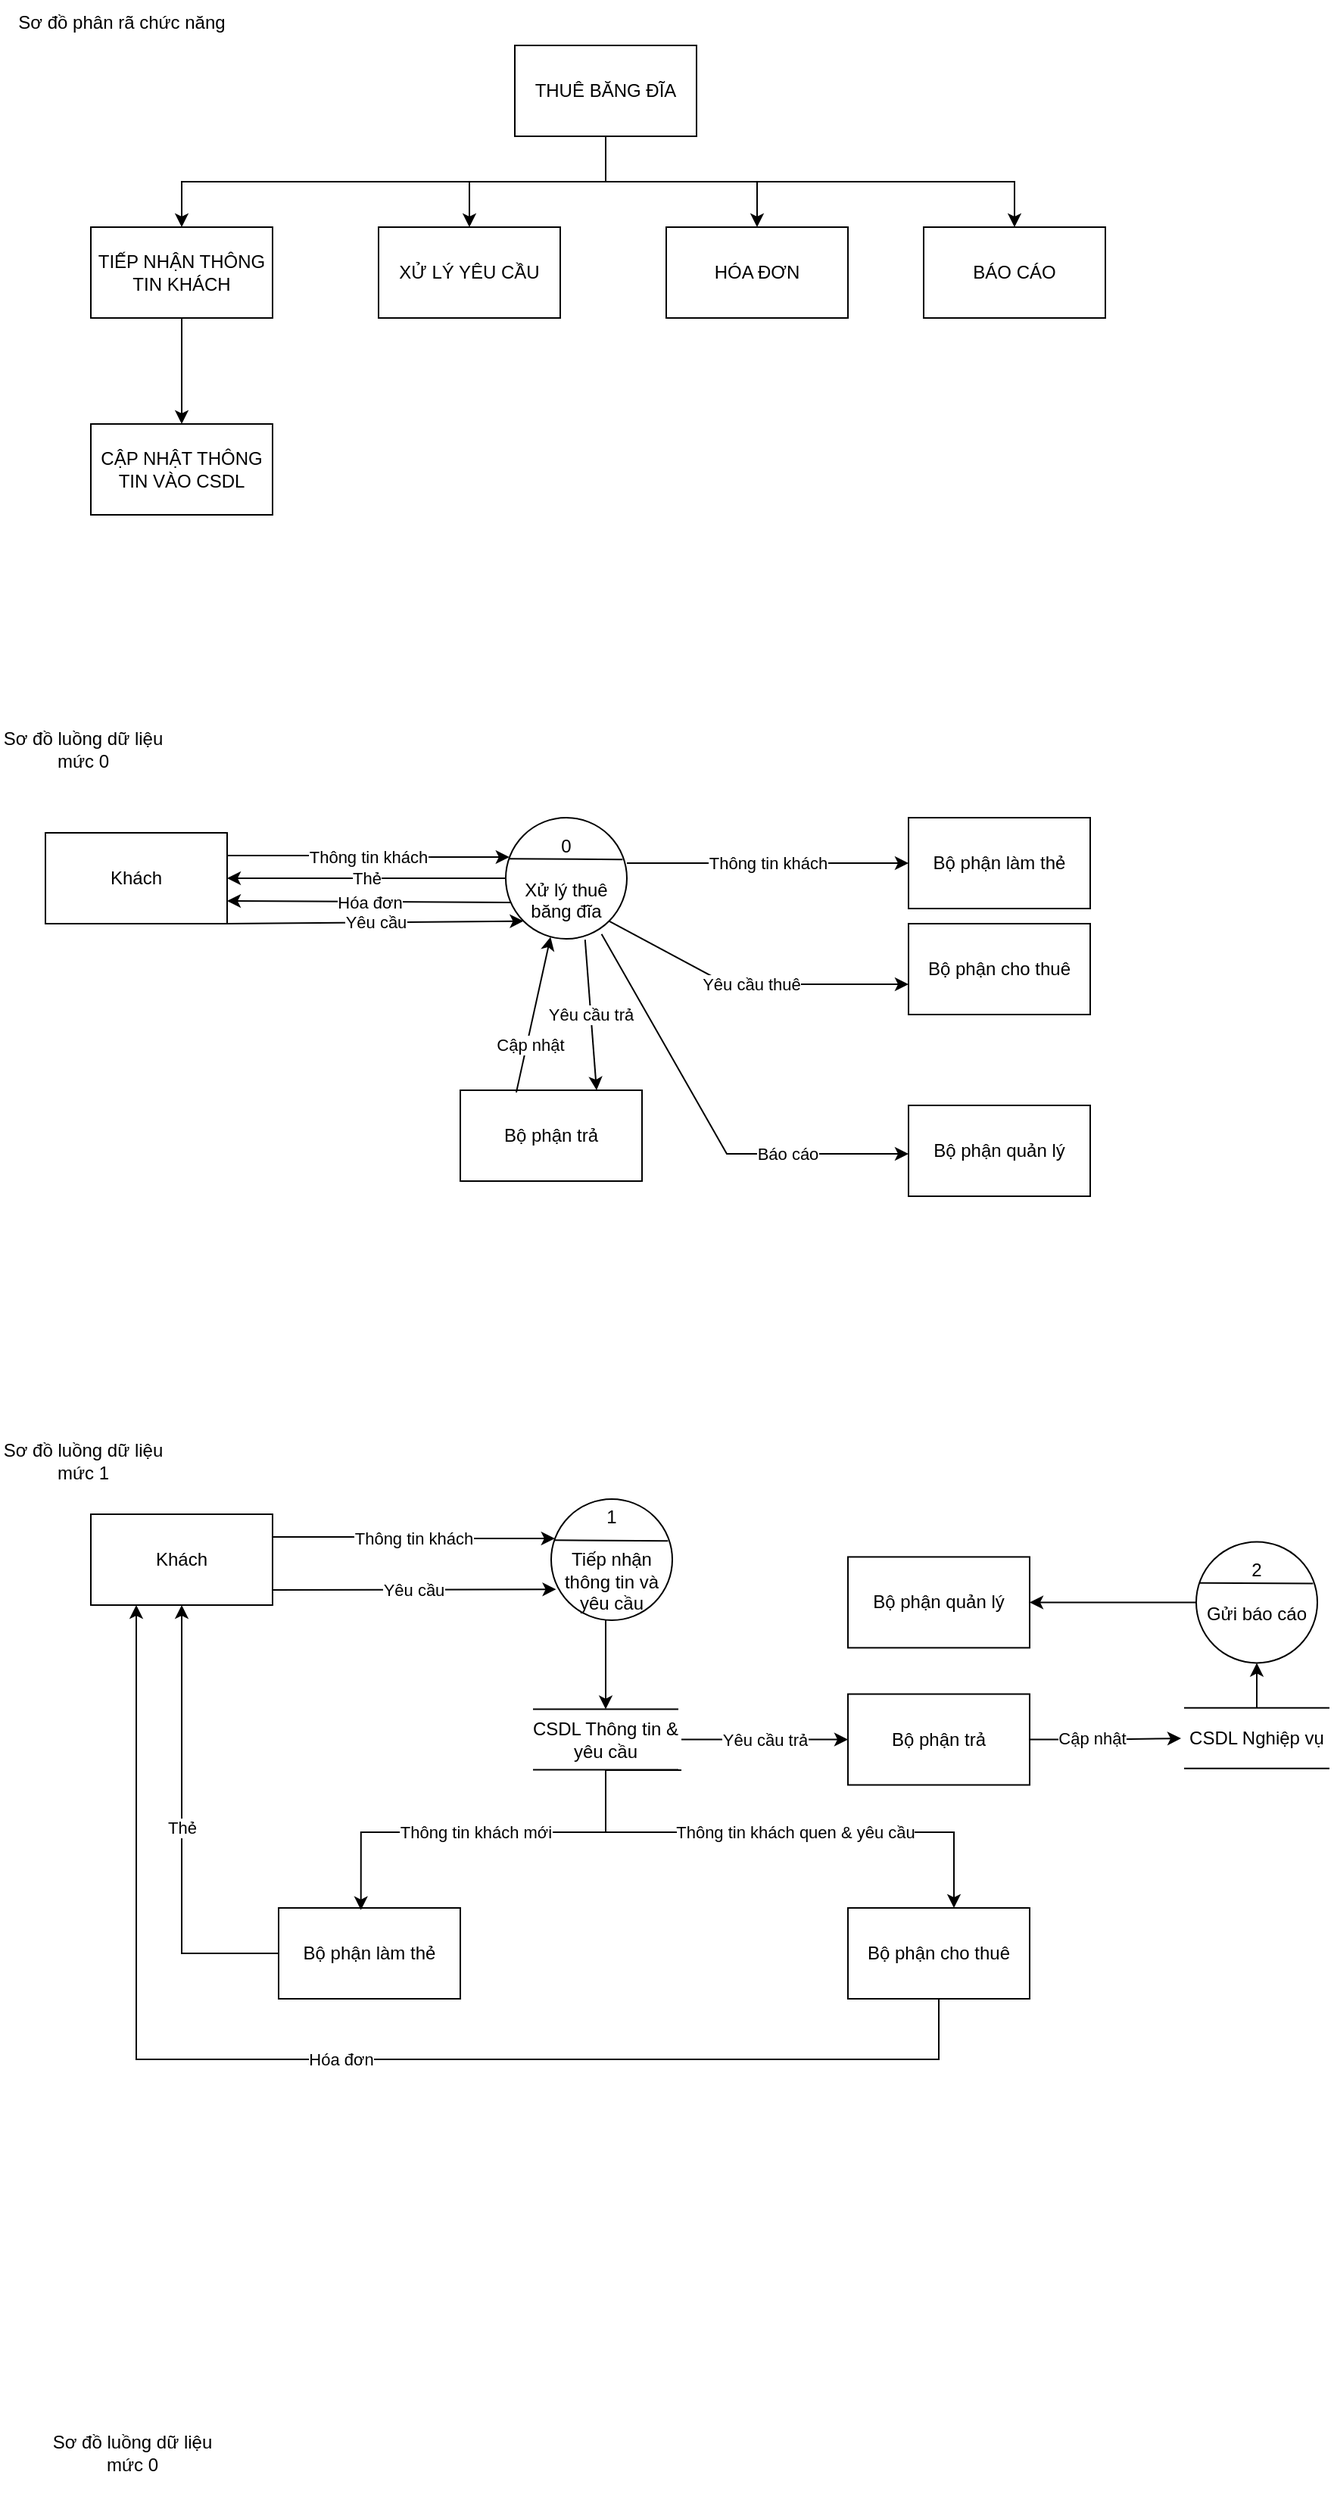 <mxfile version="21.1.8" type="github">
  <diagram name="Trang-1" id="5px7r3D4sKR2rN02WqdL">
    <mxGraphModel dx="880" dy="444" grid="1" gridSize="10" guides="1" tooltips="1" connect="1" arrows="1" fold="1" page="1" pageScale="1" pageWidth="827" pageHeight="1169" math="0" shadow="0">
      <root>
        <mxCell id="0" />
        <mxCell id="1" parent="0" />
        <mxCell id="nj3y7SZ-2xfffU_VGILr-15" style="edgeStyle=orthogonalEdgeStyle;rounded=0;orthogonalLoop=1;jettySize=auto;html=1;entryX=0.5;entryY=0;entryDx=0;entryDy=0;" parent="1" source="KOxQfJe9zlFX1MplgHy2-1" target="KOxQfJe9zlFX1MplgHy2-2" edge="1">
          <mxGeometry relative="1" as="geometry">
            <Array as="points">
              <mxPoint x="440" y="170" />
              <mxPoint x="160" y="170" />
            </Array>
          </mxGeometry>
        </mxCell>
        <mxCell id="nj3y7SZ-2xfffU_VGILr-16" style="edgeStyle=orthogonalEdgeStyle;rounded=0;orthogonalLoop=1;jettySize=auto;html=1;entryX=0.5;entryY=0;entryDx=0;entryDy=0;" parent="1" source="KOxQfJe9zlFX1MplgHy2-1" target="KOxQfJe9zlFX1MplgHy2-4" edge="1">
          <mxGeometry relative="1" as="geometry" />
        </mxCell>
        <mxCell id="nj3y7SZ-2xfffU_VGILr-17" style="edgeStyle=orthogonalEdgeStyle;rounded=0;orthogonalLoop=1;jettySize=auto;html=1;entryX=0.5;entryY=0;entryDx=0;entryDy=0;" parent="1" source="KOxQfJe9zlFX1MplgHy2-1" target="KOxQfJe9zlFX1MplgHy2-6" edge="1">
          <mxGeometry relative="1" as="geometry">
            <Array as="points">
              <mxPoint x="440" y="170" />
              <mxPoint x="710" y="170" />
            </Array>
          </mxGeometry>
        </mxCell>
        <mxCell id="nj3y7SZ-2xfffU_VGILr-18" style="edgeStyle=orthogonalEdgeStyle;rounded=0;orthogonalLoop=1;jettySize=auto;html=1;entryX=0.5;entryY=0;entryDx=0;entryDy=0;" parent="1" source="KOxQfJe9zlFX1MplgHy2-1" target="KOxQfJe9zlFX1MplgHy2-5" edge="1">
          <mxGeometry relative="1" as="geometry" />
        </mxCell>
        <mxCell id="KOxQfJe9zlFX1MplgHy2-1" value="THUÊ BĂNG ĐĨA" style="rounded=0;whiteSpace=wrap;html=1;" parent="1" vertex="1">
          <mxGeometry x="380" y="80" width="120" height="60" as="geometry" />
        </mxCell>
        <mxCell id="nj3y7SZ-2xfffU_VGILr-19" style="edgeStyle=orthogonalEdgeStyle;rounded=0;orthogonalLoop=1;jettySize=auto;html=1;" parent="1" source="KOxQfJe9zlFX1MplgHy2-2" target="KOxQfJe9zlFX1MplgHy2-3" edge="1">
          <mxGeometry relative="1" as="geometry" />
        </mxCell>
        <mxCell id="KOxQfJe9zlFX1MplgHy2-2" value="TIẾP NHẬN THÔNG TIN KHÁCH" style="rounded=0;whiteSpace=wrap;html=1;" parent="1" vertex="1">
          <mxGeometry x="100" y="200" width="120" height="60" as="geometry" />
        </mxCell>
        <mxCell id="KOxQfJe9zlFX1MplgHy2-3" value="CẬP NHẬT THÔNG TIN VÀO CSDL" style="rounded=0;whiteSpace=wrap;html=1;" parent="1" vertex="1">
          <mxGeometry x="100" y="330" width="120" height="60" as="geometry" />
        </mxCell>
        <mxCell id="KOxQfJe9zlFX1MplgHy2-4" value="XỬ LÝ YÊU CẦU" style="rounded=0;whiteSpace=wrap;html=1;" parent="1" vertex="1">
          <mxGeometry x="290" y="200" width="120" height="60" as="geometry" />
        </mxCell>
        <mxCell id="KOxQfJe9zlFX1MplgHy2-5" value="HÓA ĐƠN" style="rounded=0;whiteSpace=wrap;html=1;" parent="1" vertex="1">
          <mxGeometry x="480" y="200" width="120" height="60" as="geometry" />
        </mxCell>
        <mxCell id="KOxQfJe9zlFX1MplgHy2-6" value="BÁO CÁO" style="rounded=0;whiteSpace=wrap;html=1;" parent="1" vertex="1">
          <mxGeometry x="650" y="200" width="120" height="60" as="geometry" />
        </mxCell>
        <mxCell id="KOxQfJe9zlFX1MplgHy2-7" value="Sơ đồ luồng dữ liệu mức 0" style="text;html=1;strokeColor=none;fillColor=none;align=center;verticalAlign=middle;whiteSpace=wrap;rounded=0;" parent="1" vertex="1">
          <mxGeometry x="40" y="520" width="110" height="50" as="geometry" />
        </mxCell>
        <mxCell id="KOxQfJe9zlFX1MplgHy2-8" value="Sơ đồ phân rã chức năng" style="text;html=1;align=center;verticalAlign=middle;resizable=0;points=[];autosize=1;strokeColor=none;fillColor=none;" parent="1" vertex="1">
          <mxGeometry x="40" y="50" width="160" height="30" as="geometry" />
        </mxCell>
        <mxCell id="nj3y7SZ-2xfffU_VGILr-7" value="Thẻ" style="edgeStyle=orthogonalEdgeStyle;rounded=0;orthogonalLoop=1;jettySize=auto;html=1;exitX=0;exitY=0.5;exitDx=0;exitDy=0;entryX=1;entryY=0.5;entryDx=0;entryDy=0;" parent="1" source="KOxQfJe9zlFX1MplgHy2-9" target="nj3y7SZ-2xfffU_VGILr-1" edge="1">
          <mxGeometry relative="1" as="geometry" />
        </mxCell>
        <mxCell id="KOxQfJe9zlFX1MplgHy2-9" value="0&lt;br&gt;&lt;br&gt;Xử lý thuê băng đĩa" style="ellipse;whiteSpace=wrap;html=1;aspect=fixed;" parent="1" vertex="1">
          <mxGeometry x="374" y="590" width="80" height="80" as="geometry" />
        </mxCell>
        <mxCell id="KOxQfJe9zlFX1MplgHy2-10" value="" style="endArrow=none;html=1;rounded=0;entryX=0.965;entryY=0.345;entryDx=0;entryDy=0;entryPerimeter=0;exitX=0.024;exitY=0.339;exitDx=0;exitDy=0;exitPerimeter=0;" parent="1" source="KOxQfJe9zlFX1MplgHy2-9" target="KOxQfJe9zlFX1MplgHy2-9" edge="1">
          <mxGeometry width="50" height="50" relative="1" as="geometry">
            <mxPoint x="374" y="620" as="sourcePoint" />
            <mxPoint x="424" y="570" as="targetPoint" />
          </mxGeometry>
        </mxCell>
        <mxCell id="nj3y7SZ-2xfffU_VGILr-3" value="Thông tin khách" style="edgeStyle=orthogonalEdgeStyle;rounded=0;orthogonalLoop=1;jettySize=auto;html=1;exitX=1;exitY=0.25;exitDx=0;exitDy=0;entryX=0.03;entryY=0.325;entryDx=0;entryDy=0;entryPerimeter=0;" parent="1" source="nj3y7SZ-2xfffU_VGILr-1" target="KOxQfJe9zlFX1MplgHy2-9" edge="1">
          <mxGeometry relative="1" as="geometry" />
        </mxCell>
        <mxCell id="nj3y7SZ-2xfffU_VGILr-1" value="Khách" style="rounded=0;whiteSpace=wrap;html=1;" parent="1" vertex="1">
          <mxGeometry x="70" y="600" width="120" height="60" as="geometry" />
        </mxCell>
        <mxCell id="nj3y7SZ-2xfffU_VGILr-2" value="Bộ phận làm thẻ" style="rounded=0;whiteSpace=wrap;html=1;" parent="1" vertex="1">
          <mxGeometry x="640" y="590" width="120" height="60" as="geometry" />
        </mxCell>
        <mxCell id="nj3y7SZ-2xfffU_VGILr-6" value="Hóa đơn" style="endArrow=classic;html=1;rounded=0;entryX=1;entryY=0.75;entryDx=0;entryDy=0;exitX=0.041;exitY=0.7;exitDx=0;exitDy=0;exitPerimeter=0;" parent="1" source="KOxQfJe9zlFX1MplgHy2-9" target="nj3y7SZ-2xfffU_VGILr-1" edge="1">
          <mxGeometry width="50" height="50" relative="1" as="geometry">
            <mxPoint x="360" y="580" as="sourcePoint" />
            <mxPoint x="410" y="530" as="targetPoint" />
          </mxGeometry>
        </mxCell>
        <mxCell id="nj3y7SZ-2xfffU_VGILr-10" value="Yêu cầu" style="endArrow=classic;html=1;rounded=0;exitX=1;exitY=1;exitDx=0;exitDy=0;entryX=0;entryY=1;entryDx=0;entryDy=0;" parent="1" source="nj3y7SZ-2xfffU_VGILr-1" target="KOxQfJe9zlFX1MplgHy2-9" edge="1">
          <mxGeometry width="50" height="50" relative="1" as="geometry">
            <mxPoint x="250" y="740" as="sourcePoint" />
            <mxPoint x="300" y="690" as="targetPoint" />
          </mxGeometry>
        </mxCell>
        <mxCell id="nj3y7SZ-2xfffU_VGILr-12" value="Bộ phận quản lý" style="rounded=0;whiteSpace=wrap;html=1;" parent="1" vertex="1">
          <mxGeometry x="640" y="780" width="120" height="60" as="geometry" />
        </mxCell>
        <mxCell id="nj3y7SZ-2xfffU_VGILr-20" value="Sơ đồ luồng dữ liệu mức 1" style="text;html=1;strokeColor=none;fillColor=none;align=center;verticalAlign=middle;whiteSpace=wrap;rounded=0;" parent="1" vertex="1">
          <mxGeometry x="40" y="990" width="110" height="50" as="geometry" />
        </mxCell>
        <mxCell id="nj3y7SZ-2xfffU_VGILr-23" value="1&lt;br&gt;&lt;br&gt;Tiếp nhận thông tin và yêu cầu" style="ellipse;whiteSpace=wrap;html=1;aspect=fixed;" parent="1" vertex="1">
          <mxGeometry x="404" y="1040" width="80" height="80" as="geometry" />
        </mxCell>
        <mxCell id="nj3y7SZ-2xfffU_VGILr-24" value="" style="endArrow=none;html=1;rounded=0;entryX=0.965;entryY=0.345;entryDx=0;entryDy=0;entryPerimeter=0;exitX=0.024;exitY=0.339;exitDx=0;exitDy=0;exitPerimeter=0;" parent="1" source="nj3y7SZ-2xfffU_VGILr-23" target="nj3y7SZ-2xfffU_VGILr-23" edge="1">
          <mxGeometry width="50" height="50" relative="1" as="geometry">
            <mxPoint x="404" y="1070" as="sourcePoint" />
            <mxPoint x="454" y="1020" as="targetPoint" />
          </mxGeometry>
        </mxCell>
        <mxCell id="nj3y7SZ-2xfffU_VGILr-25" value="Thông tin khách" style="edgeStyle=orthogonalEdgeStyle;rounded=0;orthogonalLoop=1;jettySize=auto;html=1;exitX=1;exitY=0.25;exitDx=0;exitDy=0;entryX=0.03;entryY=0.325;entryDx=0;entryDy=0;entryPerimeter=0;" parent="1" source="nj3y7SZ-2xfffU_VGILr-26" target="nj3y7SZ-2xfffU_VGILr-23" edge="1">
          <mxGeometry relative="1" as="geometry" />
        </mxCell>
        <mxCell id="nj3y7SZ-2xfffU_VGILr-26" value="Khách" style="rounded=0;whiteSpace=wrap;html=1;" parent="1" vertex="1">
          <mxGeometry x="100" y="1050" width="120" height="60" as="geometry" />
        </mxCell>
        <mxCell id="nj3y7SZ-2xfffU_VGILr-56" value="Thẻ" style="edgeStyle=orthogonalEdgeStyle;rounded=0;orthogonalLoop=1;jettySize=auto;html=1;entryX=0.5;entryY=1;entryDx=0;entryDy=0;" parent="1" source="nj3y7SZ-2xfffU_VGILr-27" target="nj3y7SZ-2xfffU_VGILr-26" edge="1">
          <mxGeometry relative="1" as="geometry" />
        </mxCell>
        <mxCell id="nj3y7SZ-2xfffU_VGILr-27" value="Bộ phận làm thẻ" style="rounded=0;whiteSpace=wrap;html=1;" parent="1" vertex="1">
          <mxGeometry x="224" y="1310" width="120" height="60" as="geometry" />
        </mxCell>
        <mxCell id="nj3y7SZ-2xfffU_VGILr-31" value="Bộ phận quản lý" style="rounded=0;whiteSpace=wrap;html=1;" parent="1" vertex="1">
          <mxGeometry x="600" y="1078.2" width="120" height="60" as="geometry" />
        </mxCell>
        <mxCell id="nj3y7SZ-2xfffU_VGILr-32" value="Yêu cầu" style="endArrow=classic;html=1;rounded=0;entryX=0.041;entryY=0.745;entryDx=0;entryDy=0;entryPerimeter=0;" parent="1" target="nj3y7SZ-2xfffU_VGILr-23" edge="1">
          <mxGeometry width="50" height="50" relative="1" as="geometry">
            <mxPoint x="220" y="1100" as="sourcePoint" />
            <mxPoint x="270" y="1050" as="targetPoint" />
          </mxGeometry>
        </mxCell>
        <mxCell id="nj3y7SZ-2xfffU_VGILr-35" value="Bộ phận cho thuê" style="rounded=0;whiteSpace=wrap;html=1;" parent="1" vertex="1">
          <mxGeometry x="640" y="660" width="120" height="60" as="geometry" />
        </mxCell>
        <mxCell id="nj3y7SZ-2xfffU_VGILr-38" value="Yêu cầu thuê" style="endArrow=classic;html=1;rounded=0;exitX=1;exitY=1;exitDx=0;exitDy=0;" parent="1" source="KOxQfJe9zlFX1MplgHy2-9" edge="1">
          <mxGeometry width="50" height="50" relative="1" as="geometry">
            <mxPoint x="590" y="750" as="sourcePoint" />
            <mxPoint x="640" y="700" as="targetPoint" />
            <Array as="points">
              <mxPoint x="520" y="700" />
            </Array>
          </mxGeometry>
        </mxCell>
        <mxCell id="nj3y7SZ-2xfffU_VGILr-40" value="Thông tin khách" style="endArrow=classic;html=1;rounded=0;entryX=0;entryY=0.5;entryDx=0;entryDy=0;" parent="1" target="nj3y7SZ-2xfffU_VGILr-2" edge="1">
          <mxGeometry width="50" height="50" relative="1" as="geometry">
            <mxPoint x="454" y="620" as="sourcePoint" />
            <mxPoint x="504" y="570" as="targetPoint" />
          </mxGeometry>
        </mxCell>
        <mxCell id="nj3y7SZ-2xfffU_VGILr-67" style="edgeStyle=orthogonalEdgeStyle;rounded=0;orthogonalLoop=1;jettySize=auto;html=1;exitX=0;exitY=0.5;exitDx=0;exitDy=0;" parent="1" source="nj3y7SZ-2xfffU_VGILr-41" target="nj3y7SZ-2xfffU_VGILr-31" edge="1">
          <mxGeometry relative="1" as="geometry">
            <Array as="points" />
          </mxGeometry>
        </mxCell>
        <mxCell id="nj3y7SZ-2xfffU_VGILr-41" value="2&lt;br&gt;&lt;br&gt;Gửi báo cáo&lt;br&gt;&amp;nbsp;" style="ellipse;whiteSpace=wrap;html=1;aspect=fixed;" parent="1" vertex="1">
          <mxGeometry x="830" y="1068.2" width="80" height="80" as="geometry" />
        </mxCell>
        <mxCell id="nj3y7SZ-2xfffU_VGILr-42" value="" style="endArrow=none;html=1;rounded=0;entryX=0.965;entryY=0.345;entryDx=0;entryDy=0;entryPerimeter=0;exitX=0.024;exitY=0.339;exitDx=0;exitDy=0;exitPerimeter=0;" parent="1" source="nj3y7SZ-2xfffU_VGILr-41" target="nj3y7SZ-2xfffU_VGILr-41" edge="1">
          <mxGeometry width="50" height="50" relative="1" as="geometry">
            <mxPoint x="470" y="1099.2" as="sourcePoint" />
            <mxPoint x="520" y="1049.2" as="targetPoint" />
          </mxGeometry>
        </mxCell>
        <mxCell id="nj3y7SZ-2xfffU_VGILr-60" value="Hóa đơn" style="edgeStyle=orthogonalEdgeStyle;rounded=0;orthogonalLoop=1;jettySize=auto;html=1;entryX=0.25;entryY=1;entryDx=0;entryDy=0;" parent="1" source="nj3y7SZ-2xfffU_VGILr-43" target="nj3y7SZ-2xfffU_VGILr-26" edge="1">
          <mxGeometry relative="1" as="geometry">
            <Array as="points">
              <mxPoint x="660" y="1410" />
              <mxPoint x="130" y="1410" />
            </Array>
          </mxGeometry>
        </mxCell>
        <mxCell id="nj3y7SZ-2xfffU_VGILr-64" style="edgeStyle=orthogonalEdgeStyle;rounded=0;orthogonalLoop=1;jettySize=auto;html=1;exitX=1;exitY=0.5;exitDx=0;exitDy=0;" parent="1" source="nj3y7SZ-2xfffU_VGILr-68" edge="1">
          <mxGeometry relative="1" as="geometry">
            <mxPoint x="820" y="1198" as="targetPoint" />
          </mxGeometry>
        </mxCell>
        <mxCell id="nj3y7SZ-2xfffU_VGILr-65" value="Cập nhật" style="edgeLabel;html=1;align=center;verticalAlign=middle;resizable=0;points=[];" parent="nj3y7SZ-2xfffU_VGILr-64" vertex="1" connectable="0">
          <mxGeometry x="-0.275" y="-2" relative="1" as="geometry">
            <mxPoint x="4" y="-3" as="offset" />
          </mxGeometry>
        </mxCell>
        <mxCell id="nj3y7SZ-2xfffU_VGILr-43" value="Bộ phận cho thuê" style="rounded=0;whiteSpace=wrap;html=1;" parent="1" vertex="1">
          <mxGeometry x="600" y="1310" width="120" height="60" as="geometry" />
        </mxCell>
        <mxCell id="nj3y7SZ-2xfffU_VGILr-44" value="" style="endArrow=none;html=1;rounded=0;" parent="1" edge="1">
          <mxGeometry width="50" height="50" relative="1" as="geometry">
            <mxPoint x="392" y="1178.77" as="sourcePoint" />
            <mxPoint x="488" y="1178.77" as="targetPoint" />
          </mxGeometry>
        </mxCell>
        <mxCell id="nj3y7SZ-2xfffU_VGILr-45" value="" style="endArrow=none;html=1;rounded=0;" parent="1" edge="1">
          <mxGeometry width="50" height="50" relative="1" as="geometry">
            <mxPoint x="392" y="1218.77" as="sourcePoint" />
            <mxPoint x="488" y="1218.77" as="targetPoint" />
          </mxGeometry>
        </mxCell>
        <mxCell id="nj3y7SZ-2xfffU_VGILr-51" value="Thông tin khách mới" style="edgeStyle=orthogonalEdgeStyle;rounded=0;orthogonalLoop=1;jettySize=auto;html=1;exitX=0.5;exitY=1;exitDx=0;exitDy=0;entryX=0.453;entryY=0.023;entryDx=0;entryDy=0;entryPerimeter=0;" parent="1" source="nj3y7SZ-2xfffU_VGILr-46" target="nj3y7SZ-2xfffU_VGILr-27" edge="1">
          <mxGeometry relative="1" as="geometry">
            <mxPoint x="380" y="1218.77" as="sourcePoint" />
            <Array as="points">
              <mxPoint x="440" y="1260" />
              <mxPoint x="278" y="1260" />
            </Array>
          </mxGeometry>
        </mxCell>
        <mxCell id="nj3y7SZ-2xfffU_VGILr-52" value="Thông tin khách quen &amp;amp; yêu cầu" style="edgeStyle=orthogonalEdgeStyle;rounded=0;orthogonalLoop=1;jettySize=auto;html=1;" parent="1" target="nj3y7SZ-2xfffU_VGILr-43" edge="1">
          <mxGeometry x="0.161" relative="1" as="geometry">
            <mxPoint x="490" y="1219" as="sourcePoint" />
            <Array as="points">
              <mxPoint x="440" y="1219" />
              <mxPoint x="440" y="1260" />
              <mxPoint x="670" y="1260" />
            </Array>
            <mxPoint as="offset" />
          </mxGeometry>
        </mxCell>
        <mxCell id="nj3y7SZ-2xfffU_VGILr-69" value="Yêu cầu trả" style="edgeStyle=orthogonalEdgeStyle;rounded=0;orthogonalLoop=1;jettySize=auto;html=1;entryX=0;entryY=0.5;entryDx=0;entryDy=0;" parent="1" source="nj3y7SZ-2xfffU_VGILr-46" target="nj3y7SZ-2xfffU_VGILr-68" edge="1">
          <mxGeometry relative="1" as="geometry" />
        </mxCell>
        <mxCell id="nj3y7SZ-2xfffU_VGILr-46" value="CSDL Thông tin &amp;amp; yêu cầu" style="text;html=1;strokeColor=none;fillColor=none;align=center;verticalAlign=middle;whiteSpace=wrap;rounded=0;" parent="1" vertex="1">
          <mxGeometry x="390" y="1178.77" width="100" height="40" as="geometry" />
        </mxCell>
        <mxCell id="nj3y7SZ-2xfffU_VGILr-54" value="" style="endArrow=classic;html=1;rounded=0;entryX=0.5;entryY=0;entryDx=0;entryDy=0;" parent="1" target="nj3y7SZ-2xfffU_VGILr-46" edge="1">
          <mxGeometry width="50" height="50" relative="1" as="geometry">
            <mxPoint x="440" y="1120" as="sourcePoint" />
            <mxPoint x="490" y="1070" as="targetPoint" />
          </mxGeometry>
        </mxCell>
        <mxCell id="nj3y7SZ-2xfffU_VGILr-61" value="" style="endArrow=none;html=1;rounded=0;" parent="1" edge="1">
          <mxGeometry width="50" height="50" relative="1" as="geometry">
            <mxPoint x="822" y="1177.86" as="sourcePoint" />
            <mxPoint x="918" y="1177.86" as="targetPoint" />
          </mxGeometry>
        </mxCell>
        <mxCell id="nj3y7SZ-2xfffU_VGILr-62" value="" style="endArrow=none;html=1;rounded=0;" parent="1" edge="1">
          <mxGeometry width="50" height="50" relative="1" as="geometry">
            <mxPoint x="822" y="1217.86" as="sourcePoint" />
            <mxPoint x="918" y="1217.86" as="targetPoint" />
          </mxGeometry>
        </mxCell>
        <mxCell id="nj3y7SZ-2xfffU_VGILr-66" style="edgeStyle=orthogonalEdgeStyle;rounded=0;orthogonalLoop=1;jettySize=auto;html=1;exitX=0.5;exitY=0;exitDx=0;exitDy=0;entryX=0.5;entryY=1;entryDx=0;entryDy=0;" parent="1" source="nj3y7SZ-2xfffU_VGILr-63" target="nj3y7SZ-2xfffU_VGILr-41" edge="1">
          <mxGeometry relative="1" as="geometry" />
        </mxCell>
        <mxCell id="nj3y7SZ-2xfffU_VGILr-63" value="CSDL Nghiệp vụ" style="text;html=1;strokeColor=none;fillColor=none;align=center;verticalAlign=middle;whiteSpace=wrap;rounded=0;" parent="1" vertex="1">
          <mxGeometry x="820" y="1177.86" width="100" height="40" as="geometry" />
        </mxCell>
        <mxCell id="nj3y7SZ-2xfffU_VGILr-68" value="Bộ phận trả" style="rounded=0;whiteSpace=wrap;html=1;" parent="1" vertex="1">
          <mxGeometry x="600" y="1168.77" width="120" height="60" as="geometry" />
        </mxCell>
        <mxCell id="nj3y7SZ-2xfffU_VGILr-70" value="Bộ phận trả" style="rounded=0;whiteSpace=wrap;html=1;" parent="1" vertex="1">
          <mxGeometry x="344" y="770" width="120" height="60" as="geometry" />
        </mxCell>
        <mxCell id="nj3y7SZ-2xfffU_VGILr-73" value="Báo cáo" style="endArrow=classic;html=1;rounded=0;exitX=0.791;exitY=0.961;exitDx=0;exitDy=0;exitPerimeter=0;" parent="1" source="KOxQfJe9zlFX1MplgHy2-9" edge="1">
          <mxGeometry x="0.443" width="50" height="50" relative="1" as="geometry">
            <mxPoint x="442" y="770" as="sourcePoint" />
            <mxPoint x="640" y="812" as="targetPoint" />
            <Array as="points">
              <mxPoint x="520" y="812" />
            </Array>
            <mxPoint as="offset" />
          </mxGeometry>
        </mxCell>
        <mxCell id="nj3y7SZ-2xfffU_VGILr-75" value="Yêu cầu trả" style="endArrow=classic;html=1;rounded=0;exitX=0.655;exitY=1.007;exitDx=0;exitDy=0;exitPerimeter=0;entryX=0.75;entryY=0;entryDx=0;entryDy=0;" parent="1" source="KOxQfJe9zlFX1MplgHy2-9" target="nj3y7SZ-2xfffU_VGILr-70" edge="1">
          <mxGeometry width="50" height="50" relative="1" as="geometry">
            <mxPoint x="490" y="780" as="sourcePoint" />
            <mxPoint x="540" y="730" as="targetPoint" />
          </mxGeometry>
        </mxCell>
        <mxCell id="nj3y7SZ-2xfffU_VGILr-76" value="Cập nhật" style="endArrow=classic;html=1;rounded=0;entryX=0.37;entryY=0.984;entryDx=0;entryDy=0;entryPerimeter=0;exitX=0.308;exitY=0.024;exitDx=0;exitDy=0;exitPerimeter=0;" parent="1" source="nj3y7SZ-2xfffU_VGILr-70" target="KOxQfJe9zlFX1MplgHy2-9" edge="1">
          <mxGeometry x="-0.379" y="-2" width="50" height="50" relative="1" as="geometry">
            <mxPoint x="380" y="740" as="sourcePoint" />
            <mxPoint x="434" y="790" as="targetPoint" />
            <mxPoint as="offset" />
          </mxGeometry>
        </mxCell>
        <mxCell id="G17NPDU0NutHbwTXevD7-1" value="Sơ đồ luồng dữ liệu mức 0" style="text;html=1;strokeColor=none;fillColor=none;align=center;verticalAlign=middle;whiteSpace=wrap;rounded=0;" vertex="1" parent="1">
          <mxGeometry x="65" y="1640" width="125" height="60" as="geometry" />
        </mxCell>
      </root>
    </mxGraphModel>
  </diagram>
</mxfile>

